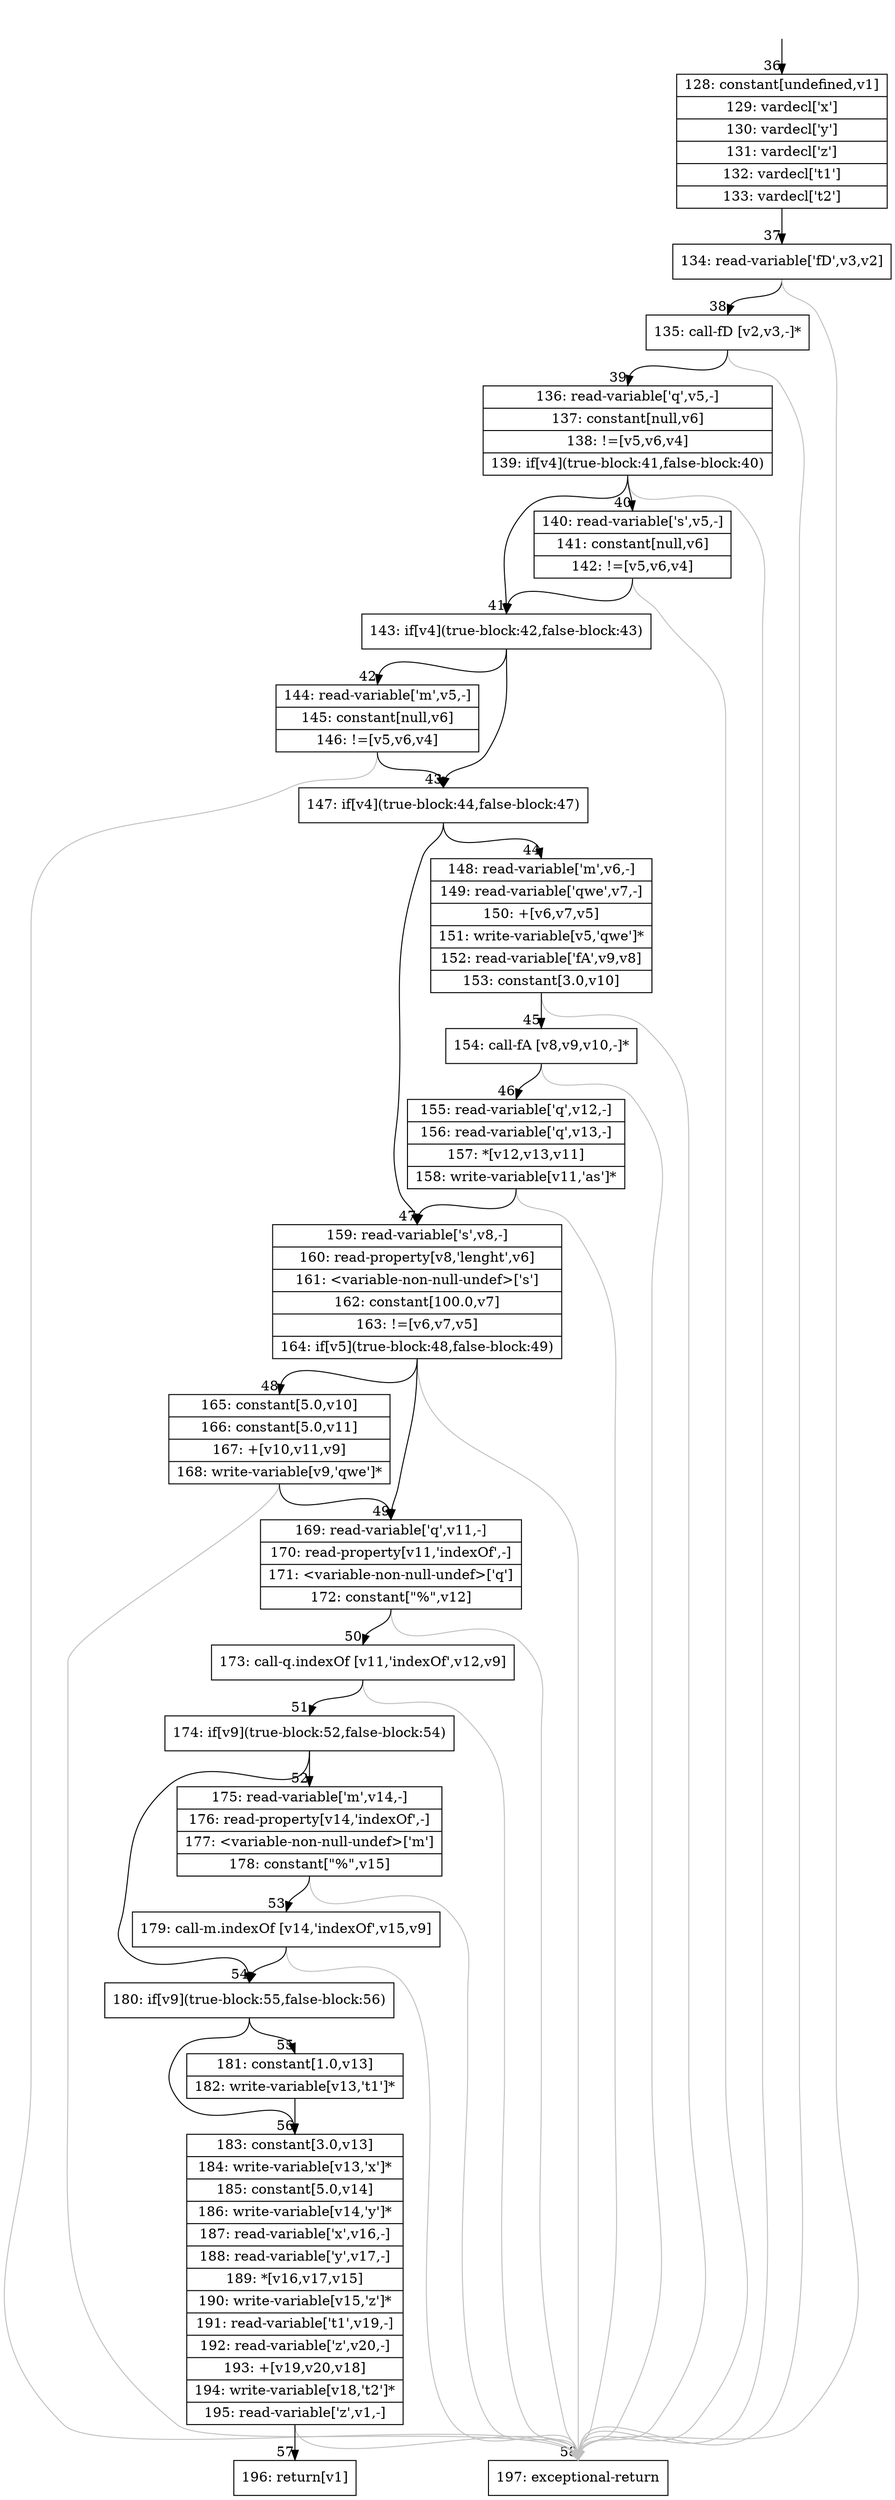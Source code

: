 digraph {
rankdir="TD"
BB_entry3[shape=none,label=""];
BB_entry3 -> BB36 [tailport=s, headport=n, headlabel="    36"]
BB36 [shape=record label="{128: constant[undefined,v1]|129: vardecl['x']|130: vardecl['y']|131: vardecl['z']|132: vardecl['t1']|133: vardecl['t2']}" ] 
BB36 -> BB37 [tailport=s, headport=n, headlabel="      37"]
BB37 [shape=record label="{134: read-variable['fD',v3,v2]}" ] 
BB37 -> BB38 [tailport=s, headport=n, headlabel="      38"]
BB37 -> BB58 [tailport=s, headport=n, color=gray, headlabel="      58"]
BB38 [shape=record label="{135: call-fD [v2,v3,-]*}" ] 
BB38 -> BB39 [tailport=s, headport=n, headlabel="      39"]
BB38 -> BB58 [tailport=s, headport=n, color=gray]
BB39 [shape=record label="{136: read-variable['q',v5,-]|137: constant[null,v6]|138: !=[v5,v6,v4]|139: if[v4](true-block:41,false-block:40)}" ] 
BB39 -> BB41 [tailport=s, headport=n, headlabel="      41"]
BB39 -> BB40 [tailport=s, headport=n, headlabel="      40"]
BB39 -> BB58 [tailport=s, headport=n, color=gray]
BB40 [shape=record label="{140: read-variable['s',v5,-]|141: constant[null,v6]|142: !=[v5,v6,v4]}" ] 
BB40 -> BB41 [tailport=s, headport=n]
BB40 -> BB58 [tailport=s, headport=n, color=gray]
BB41 [shape=record label="{143: if[v4](true-block:42,false-block:43)}" ] 
BB41 -> BB43 [tailport=s, headport=n, headlabel="      43"]
BB41 -> BB42 [tailport=s, headport=n, headlabel="      42"]
BB42 [shape=record label="{144: read-variable['m',v5,-]|145: constant[null,v6]|146: !=[v5,v6,v4]}" ] 
BB42 -> BB43 [tailport=s, headport=n]
BB42 -> BB58 [tailport=s, headport=n, color=gray]
BB43 [shape=record label="{147: if[v4](true-block:44,false-block:47)}" ] 
BB43 -> BB44 [tailport=s, headport=n, headlabel="      44"]
BB43 -> BB47 [tailport=s, headport=n, headlabel="      47"]
BB44 [shape=record label="{148: read-variable['m',v6,-]|149: read-variable['qwe',v7,-]|150: +[v6,v7,v5]|151: write-variable[v5,'qwe']*|152: read-variable['fA',v9,v8]|153: constant[3.0,v10]}" ] 
BB44 -> BB45 [tailport=s, headport=n, headlabel="      45"]
BB44 -> BB58 [tailport=s, headport=n, color=gray]
BB45 [shape=record label="{154: call-fA [v8,v9,v10,-]*}" ] 
BB45 -> BB46 [tailport=s, headport=n, headlabel="      46"]
BB45 -> BB58 [tailport=s, headport=n, color=gray]
BB46 [shape=record label="{155: read-variable['q',v12,-]|156: read-variable['q',v13,-]|157: *[v12,v13,v11]|158: write-variable[v11,'as']*}" ] 
BB46 -> BB47 [tailport=s, headport=n]
BB46 -> BB58 [tailport=s, headport=n, color=gray]
BB47 [shape=record label="{159: read-variable['s',v8,-]|160: read-property[v8,'lenght',v6]|161: \<variable-non-null-undef\>['s']|162: constant[100.0,v7]|163: !=[v6,v7,v5]|164: if[v5](true-block:48,false-block:49)}" ] 
BB47 -> BB48 [tailport=s, headport=n, headlabel="      48"]
BB47 -> BB49 [tailport=s, headport=n, headlabel="      49"]
BB47 -> BB58 [tailport=s, headport=n, color=gray]
BB48 [shape=record label="{165: constant[5.0,v10]|166: constant[5.0,v11]|167: +[v10,v11,v9]|168: write-variable[v9,'qwe']*}" ] 
BB48 -> BB49 [tailport=s, headport=n]
BB48 -> BB58 [tailport=s, headport=n, color=gray]
BB49 [shape=record label="{169: read-variable['q',v11,-]|170: read-property[v11,'indexOf',-]|171: \<variable-non-null-undef\>['q']|172: constant[\"%\",v12]}" ] 
BB49 -> BB50 [tailport=s, headport=n, headlabel="      50"]
BB49 -> BB58 [tailport=s, headport=n, color=gray]
BB50 [shape=record label="{173: call-q.indexOf [v11,'indexOf',v12,v9]}" ] 
BB50 -> BB51 [tailport=s, headport=n, headlabel="      51"]
BB50 -> BB58 [tailport=s, headport=n, color=gray]
BB51 [shape=record label="{174: if[v9](true-block:52,false-block:54)}" ] 
BB51 -> BB54 [tailport=s, headport=n, headlabel="      54"]
BB51 -> BB52 [tailport=s, headport=n, headlabel="      52"]
BB52 [shape=record label="{175: read-variable['m',v14,-]|176: read-property[v14,'indexOf',-]|177: \<variable-non-null-undef\>['m']|178: constant[\"%\",v15]}" ] 
BB52 -> BB53 [tailport=s, headport=n, headlabel="      53"]
BB52 -> BB58 [tailport=s, headport=n, color=gray]
BB53 [shape=record label="{179: call-m.indexOf [v14,'indexOf',v15,v9]}" ] 
BB53 -> BB54 [tailport=s, headport=n]
BB53 -> BB58 [tailport=s, headport=n, color=gray]
BB54 [shape=record label="{180: if[v9](true-block:55,false-block:56)}" ] 
BB54 -> BB55 [tailport=s, headport=n, headlabel="      55"]
BB54 -> BB56 [tailport=s, headport=n, headlabel="      56"]
BB55 [shape=record label="{181: constant[1.0,v13]|182: write-variable[v13,'t1']*}" ] 
BB55 -> BB56 [tailport=s, headport=n]
BB56 [shape=record label="{183: constant[3.0,v13]|184: write-variable[v13,'x']*|185: constant[5.0,v14]|186: write-variable[v14,'y']*|187: read-variable['x',v16,-]|188: read-variable['y',v17,-]|189: *[v16,v17,v15]|190: write-variable[v15,'z']*|191: read-variable['t1',v19,-]|192: read-variable['z',v20,-]|193: +[v19,v20,v18]|194: write-variable[v18,'t2']*|195: read-variable['z',v1,-]}" ] 
BB56 -> BB57 [tailport=s, headport=n, headlabel="      57"]
BB56 -> BB58 [tailport=s, headport=n, color=gray]
BB57 [shape=record label="{196: return[v1]}" ] 
BB58 [shape=record label="{197: exceptional-return}" ] 
//#$~ 89
}
